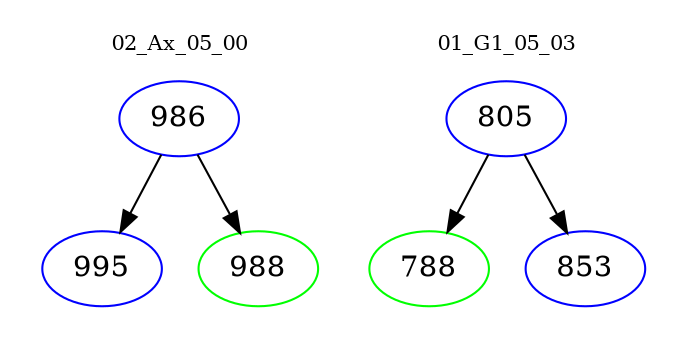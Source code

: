 digraph{
subgraph cluster_0 {
color = white
label = "02_Ax_05_00";
fontsize=10;
T0_986 [label="986", color="blue"]
T0_986 -> T0_995 [color="black"]
T0_995 [label="995", color="blue"]
T0_986 -> T0_988 [color="black"]
T0_988 [label="988", color="green"]
}
subgraph cluster_1 {
color = white
label = "01_G1_05_03";
fontsize=10;
T1_805 [label="805", color="blue"]
T1_805 -> T1_788 [color="black"]
T1_788 [label="788", color="green"]
T1_805 -> T1_853 [color="black"]
T1_853 [label="853", color="blue"]
}
}
